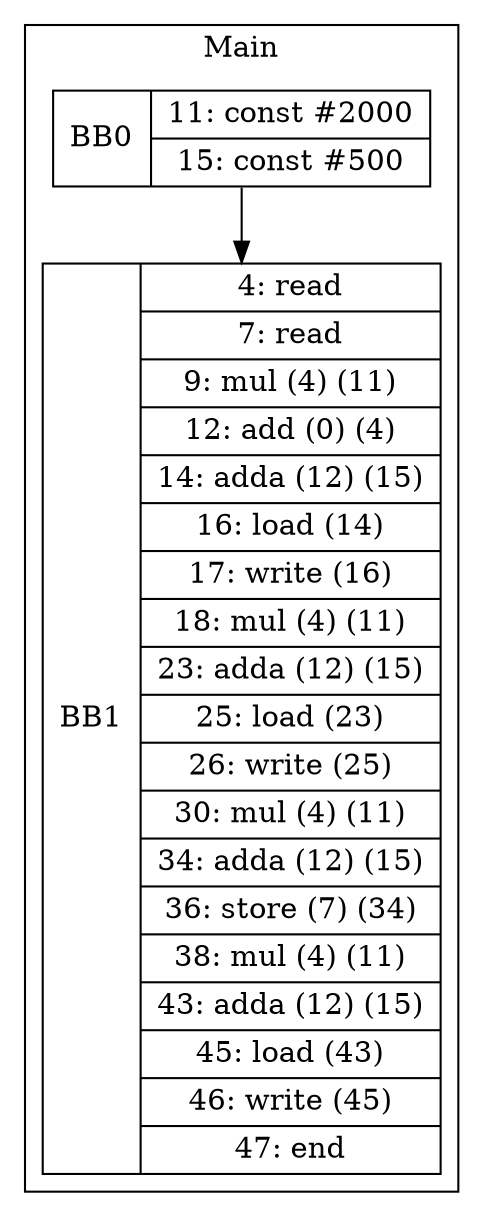 digraph G {
node [shape=record];
subgraph cluster_main{
label = "Main";
BB0 [shape=record, label="<b>BB0|{11: const #2000|15: const #500}"];
BB1 [shape=record, label="<b>BB1|{4: read|7: read|9: mul (4) (11)|12: add (0) (4)|14: adda (12) (15)|16: load (14)|17: write (16)|18: mul (4) (11)|23: adda (12) (15)|25: load (23)|26: write (25)|30: mul (4) (11)|34: adda (12) (15)|36: store (7) (34)|38: mul (4) (11)|43: adda (12) (15)|45: load (43)|46: write (45)|47: end}"];
}
BB0:s -> BB1:n ;
}
